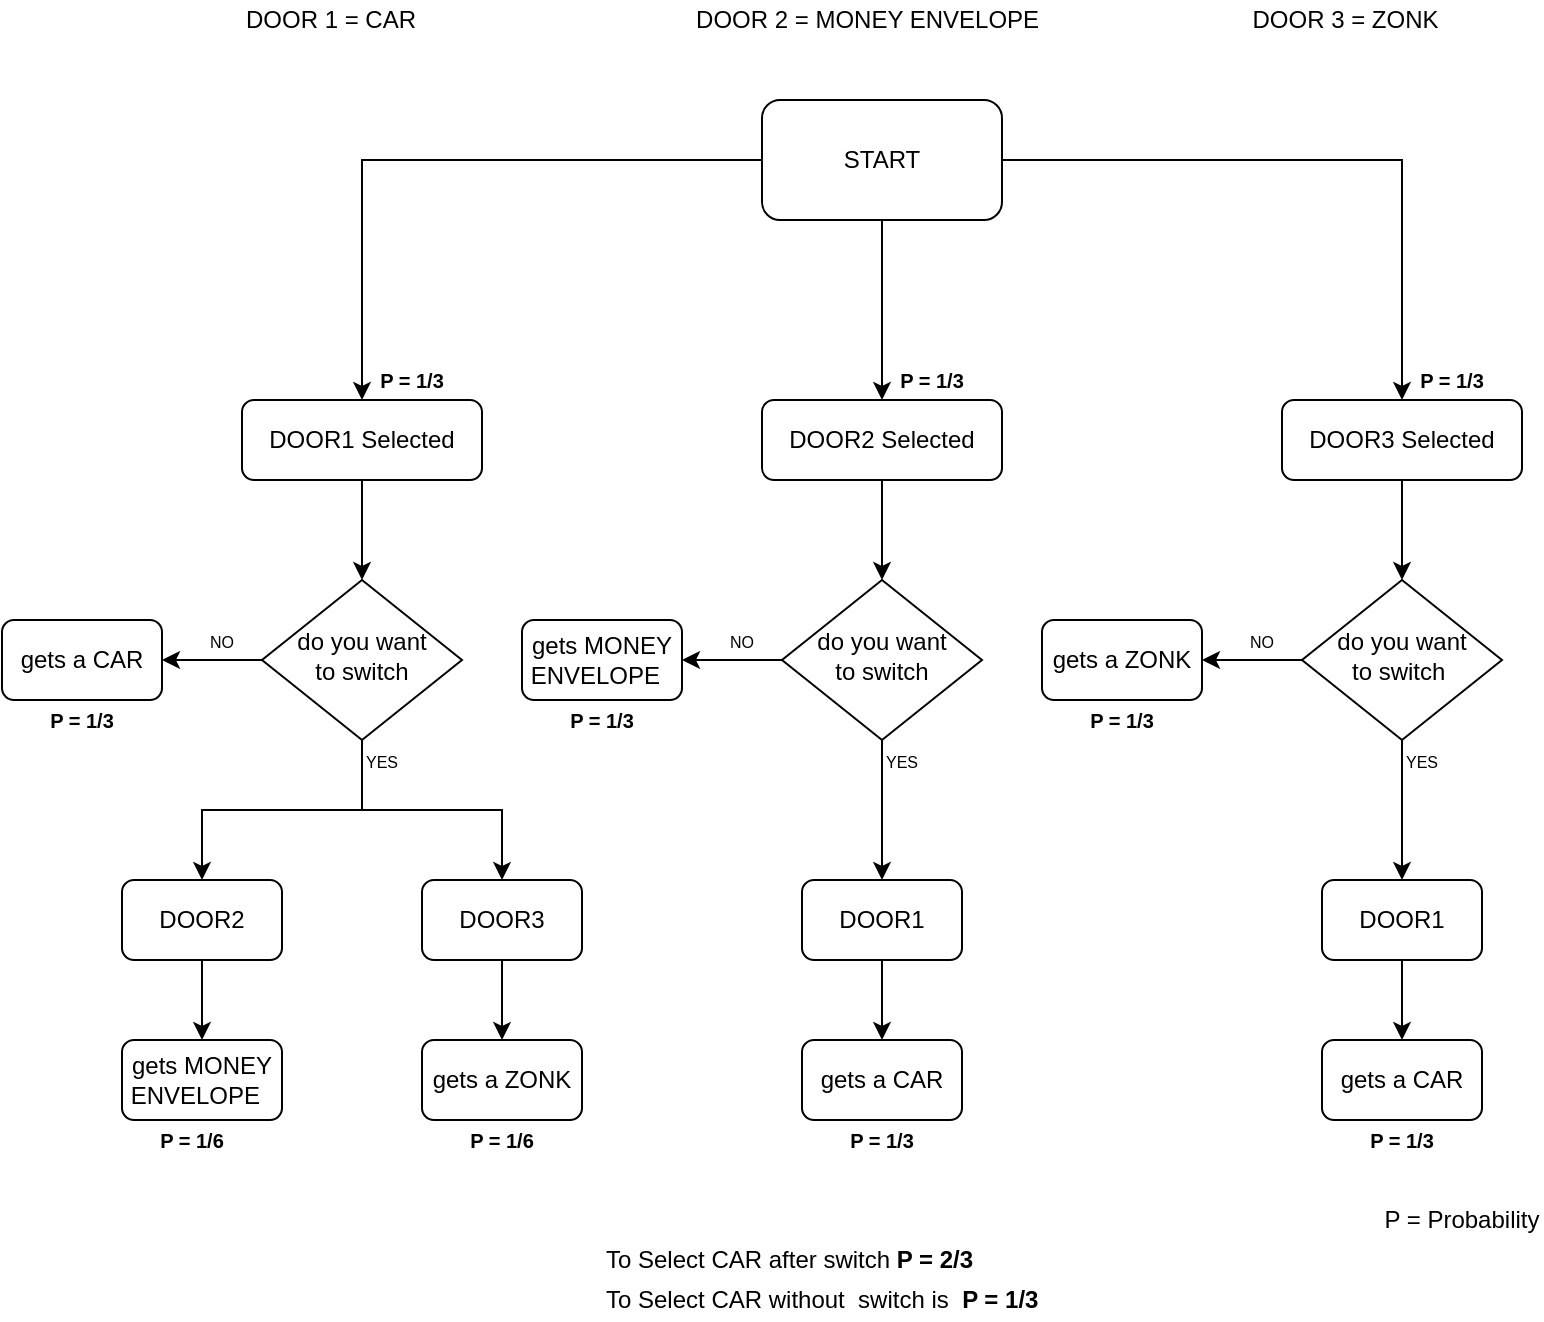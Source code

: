 <mxfile version="14.0.5" type="device"><diagram id="C5RBs43oDa-KdzZeNtuy" name="Page-1"><mxGraphModel dx="782" dy="1610" grid="1" gridSize="10" guides="1" tooltips="1" connect="1" arrows="1" fold="1" page="1" pageScale="1" pageWidth="827" pageHeight="1169" math="0" shadow="0"><root><mxCell id="WIyWlLk6GJQsqaUBKTNV-0"/><mxCell id="WIyWlLk6GJQsqaUBKTNV-1" parent="WIyWlLk6GJQsqaUBKTNV-0"/><mxCell id="8nJdmoqB74_OeT-BYvuU-17" value="" style="edgeStyle=orthogonalEdgeStyle;rounded=0;orthogonalLoop=1;jettySize=auto;html=1;" parent="WIyWlLk6GJQsqaUBKTNV-1" source="WIyWlLk6GJQsqaUBKTNV-3" target="WIyWlLk6GJQsqaUBKTNV-6" edge="1"><mxGeometry relative="1" as="geometry"/></mxCell><mxCell id="WIyWlLk6GJQsqaUBKTNV-3" value="DOOR1 Selected" style="rounded=1;whiteSpace=wrap;html=1;fontSize=12;glass=0;strokeWidth=1;shadow=0;" parent="WIyWlLk6GJQsqaUBKTNV-1" vertex="1"><mxGeometry x="160" y="-880" width="120" height="40" as="geometry"/></mxCell><mxCell id="8nJdmoqB74_OeT-BYvuU-24" value="" style="edgeStyle=orthogonalEdgeStyle;rounded=0;orthogonalLoop=1;jettySize=auto;html=1;" parent="WIyWlLk6GJQsqaUBKTNV-1" source="WIyWlLk6GJQsqaUBKTNV-6" target="8nJdmoqB74_OeT-BYvuU-23" edge="1"><mxGeometry relative="1" as="geometry"/></mxCell><mxCell id="8nJdmoqB74_OeT-BYvuU-33" value="" style="edgeStyle=orthogonalEdgeStyle;rounded=0;orthogonalLoop=1;jettySize=auto;html=1;" parent="WIyWlLk6GJQsqaUBKTNV-1" source="WIyWlLk6GJQsqaUBKTNV-6" target="8nJdmoqB74_OeT-BYvuU-32" edge="1"><mxGeometry relative="1" as="geometry"/></mxCell><mxCell id="8nJdmoqB74_OeT-BYvuU-35" style="edgeStyle=orthogonalEdgeStyle;rounded=0;orthogonalLoop=1;jettySize=auto;html=1;" parent="WIyWlLk6GJQsqaUBKTNV-1" source="WIyWlLk6GJQsqaUBKTNV-6" target="8nJdmoqB74_OeT-BYvuU-34" edge="1"><mxGeometry relative="1" as="geometry"/></mxCell><mxCell id="WIyWlLk6GJQsqaUBKTNV-6" value="&lt;font&gt;&lt;font style=&quot;font-size: 12px&quot;&gt;do you want&lt;br&gt;&amp;nbsp;to switch&amp;nbsp;&lt;/font&gt;&lt;br&gt;&lt;/font&gt;" style="rhombus;whiteSpace=wrap;html=1;shadow=0;fontFamily=Helvetica;fontSize=12;align=center;strokeWidth=1;spacing=6;spacingTop=-4;" parent="WIyWlLk6GJQsqaUBKTNV-1" vertex="1"><mxGeometry x="170" y="-790" width="100" height="80" as="geometry"/></mxCell><mxCell id="8nJdmoqB74_OeT-BYvuU-0" value="DOOR 1 = CAR&amp;nbsp; &amp;nbsp; &amp;nbsp; &amp;nbsp; &amp;nbsp; &amp;nbsp; &amp;nbsp; &amp;nbsp; &amp;nbsp; &amp;nbsp; &amp;nbsp; &amp;nbsp; &amp;nbsp; &amp;nbsp; &amp;nbsp; &amp;nbsp; &amp;nbsp; &amp;nbsp; &amp;nbsp; &amp;nbsp; &amp;nbsp; DOOR 2 = MONEY ENVELOPE&amp;nbsp; &amp;nbsp; &amp;nbsp; &amp;nbsp; &amp;nbsp; &amp;nbsp; &amp;nbsp; &amp;nbsp; &amp;nbsp; &amp;nbsp; &amp;nbsp; &amp;nbsp; &amp;nbsp; &amp;nbsp; &amp;nbsp; &amp;nbsp; DOOR 3 = ZONK" style="text;html=1;strokeColor=none;fillColor=none;align=left;verticalAlign=middle;whiteSpace=wrap;rounded=0;" parent="WIyWlLk6GJQsqaUBKTNV-1" vertex="1"><mxGeometry x="160" y="-1080" width="630" height="20" as="geometry"/></mxCell><mxCell id="8nJdmoqB74_OeT-BYvuU-23" value="gets a CAR" style="rounded=1;whiteSpace=wrap;html=1;fontSize=12;glass=0;strokeWidth=1;shadow=0;" parent="WIyWlLk6GJQsqaUBKTNV-1" vertex="1"><mxGeometry x="40" y="-770" width="80" height="40" as="geometry"/></mxCell><mxCell id="8nJdmoqB74_OeT-BYvuU-26" value="&lt;font style=&quot;font-size: 8px&quot;&gt;NO&lt;/font&gt;" style="text;html=1;strokeColor=none;fillColor=none;align=center;verticalAlign=middle;whiteSpace=wrap;rounded=0;" parent="WIyWlLk6GJQsqaUBKTNV-1" vertex="1"><mxGeometry x="130" y="-770" width="40" height="20" as="geometry"/></mxCell><mxCell id="8nJdmoqB74_OeT-BYvuU-40" value="" style="edgeStyle=orthogonalEdgeStyle;rounded=0;orthogonalLoop=1;jettySize=auto;html=1;" parent="WIyWlLk6GJQsqaUBKTNV-1" source="8nJdmoqB74_OeT-BYvuU-32" target="8nJdmoqB74_OeT-BYvuU-38" edge="1"><mxGeometry relative="1" as="geometry"/></mxCell><mxCell id="8nJdmoqB74_OeT-BYvuU-32" value="DOOR2" style="rounded=1;whiteSpace=wrap;html=1;fontSize=12;glass=0;strokeWidth=1;shadow=0;" parent="WIyWlLk6GJQsqaUBKTNV-1" vertex="1"><mxGeometry x="100" y="-640" width="80" height="40" as="geometry"/></mxCell><mxCell id="8nJdmoqB74_OeT-BYvuU-41" value="" style="edgeStyle=orthogonalEdgeStyle;rounded=0;orthogonalLoop=1;jettySize=auto;html=1;" parent="WIyWlLk6GJQsqaUBKTNV-1" source="8nJdmoqB74_OeT-BYvuU-34" target="8nJdmoqB74_OeT-BYvuU-39" edge="1"><mxGeometry relative="1" as="geometry"/></mxCell><mxCell id="8nJdmoqB74_OeT-BYvuU-34" value="DOOR3" style="rounded=1;whiteSpace=wrap;html=1;fontSize=12;glass=0;strokeWidth=1;shadow=0;" parent="WIyWlLk6GJQsqaUBKTNV-1" vertex="1"><mxGeometry x="250" y="-640" width="80" height="40" as="geometry"/></mxCell><mxCell id="8nJdmoqB74_OeT-BYvuU-37" value="&lt;font style=&quot;font-size: 8px&quot;&gt;YES&lt;/font&gt;" style="text;html=1;strokeColor=none;fillColor=none;align=center;verticalAlign=middle;whiteSpace=wrap;rounded=0;" parent="WIyWlLk6GJQsqaUBKTNV-1" vertex="1"><mxGeometry x="210" y="-710" width="40" height="20" as="geometry"/></mxCell><mxCell id="8nJdmoqB74_OeT-BYvuU-38" value="gets MONEY ENVELOPE&amp;nbsp;&amp;nbsp;" style="rounded=1;whiteSpace=wrap;html=1;fontSize=12;glass=0;strokeWidth=1;shadow=0;" parent="WIyWlLk6GJQsqaUBKTNV-1" vertex="1"><mxGeometry x="100" y="-560" width="80" height="40" as="geometry"/></mxCell><mxCell id="8nJdmoqB74_OeT-BYvuU-39" value="gets a ZONK" style="rounded=1;whiteSpace=wrap;html=1;fontSize=12;glass=0;strokeWidth=1;shadow=0;" parent="WIyWlLk6GJQsqaUBKTNV-1" vertex="1"><mxGeometry x="250" y="-560" width="80" height="40" as="geometry"/></mxCell><mxCell id="8nJdmoqB74_OeT-BYvuU-42" value="" style="edgeStyle=orthogonalEdgeStyle;rounded=0;orthogonalLoop=1;jettySize=auto;html=1;" parent="WIyWlLk6GJQsqaUBKTNV-1" source="8nJdmoqB74_OeT-BYvuU-43" target="8nJdmoqB74_OeT-BYvuU-47" edge="1"><mxGeometry relative="1" as="geometry"/></mxCell><mxCell id="8nJdmoqB74_OeT-BYvuU-43" value="DOOR2 Selected" style="rounded=1;whiteSpace=wrap;html=1;fontSize=12;glass=0;strokeWidth=1;shadow=0;" parent="WIyWlLk6GJQsqaUBKTNV-1" vertex="1"><mxGeometry x="420" y="-880" width="120" height="40" as="geometry"/></mxCell><mxCell id="8nJdmoqB74_OeT-BYvuU-44" value="" style="edgeStyle=orthogonalEdgeStyle;rounded=0;orthogonalLoop=1;jettySize=auto;html=1;" parent="WIyWlLk6GJQsqaUBKTNV-1" source="8nJdmoqB74_OeT-BYvuU-47" edge="1"><mxGeometry relative="1" as="geometry"><mxPoint x="380" y="-750" as="targetPoint"/></mxGeometry></mxCell><mxCell id="8nJdmoqB74_OeT-BYvuU-45" value="" style="edgeStyle=orthogonalEdgeStyle;rounded=0;orthogonalLoop=1;jettySize=auto;html=1;" parent="WIyWlLk6GJQsqaUBKTNV-1" source="8nJdmoqB74_OeT-BYvuU-47" target="8nJdmoqB74_OeT-BYvuU-51" edge="1"><mxGeometry relative="1" as="geometry"/></mxCell><mxCell id="8nJdmoqB74_OeT-BYvuU-47" value="&lt;font&gt;&lt;font style=&quot;font-size: 12px&quot;&gt;do you want&lt;br&gt;&amp;nbsp;to switch&amp;nbsp;&lt;/font&gt;&lt;br&gt;&lt;/font&gt;" style="rhombus;whiteSpace=wrap;html=1;shadow=0;fontFamily=Helvetica;fontSize=12;align=center;strokeWidth=1;spacing=6;spacingTop=-4;" parent="WIyWlLk6GJQsqaUBKTNV-1" vertex="1"><mxGeometry x="430" y="-790" width="100" height="80" as="geometry"/></mxCell><mxCell id="8nJdmoqB74_OeT-BYvuU-48" value="gets MONEY ENVELOPE&amp;nbsp;&amp;nbsp;" style="rounded=1;whiteSpace=wrap;html=1;fontSize=12;glass=0;strokeWidth=1;shadow=0;" parent="WIyWlLk6GJQsqaUBKTNV-1" vertex="1"><mxGeometry x="300" y="-770" width="80" height="40" as="geometry"/></mxCell><mxCell id="8nJdmoqB74_OeT-BYvuU-49" value="&lt;font style=&quot;font-size: 8px&quot;&gt;NO&lt;/font&gt;" style="text;html=1;strokeColor=none;fillColor=none;align=center;verticalAlign=middle;whiteSpace=wrap;rounded=0;" parent="WIyWlLk6GJQsqaUBKTNV-1" vertex="1"><mxGeometry x="390" y="-770" width="40" height="20" as="geometry"/></mxCell><mxCell id="8nJdmoqB74_OeT-BYvuU-50" value="" style="edgeStyle=orthogonalEdgeStyle;rounded=0;orthogonalLoop=1;jettySize=auto;html=1;" parent="WIyWlLk6GJQsqaUBKTNV-1" source="8nJdmoqB74_OeT-BYvuU-51" target="8nJdmoqB74_OeT-BYvuU-55" edge="1"><mxGeometry relative="1" as="geometry"/></mxCell><mxCell id="8nJdmoqB74_OeT-BYvuU-51" value="DOOR1" style="rounded=1;whiteSpace=wrap;html=1;fontSize=12;glass=0;strokeWidth=1;shadow=0;" parent="WIyWlLk6GJQsqaUBKTNV-1" vertex="1"><mxGeometry x="440" y="-640" width="80" height="40" as="geometry"/></mxCell><mxCell id="8nJdmoqB74_OeT-BYvuU-54" value="&lt;font style=&quot;font-size: 8px&quot;&gt;YES&lt;/font&gt;" style="text;html=1;strokeColor=none;fillColor=none;align=center;verticalAlign=middle;whiteSpace=wrap;rounded=0;" parent="WIyWlLk6GJQsqaUBKTNV-1" vertex="1"><mxGeometry x="470" y="-710" width="40" height="20" as="geometry"/></mxCell><mxCell id="8nJdmoqB74_OeT-BYvuU-55" value="gets a CAR" style="rounded=1;whiteSpace=wrap;html=1;fontSize=12;glass=0;strokeWidth=1;shadow=0;" parent="WIyWlLk6GJQsqaUBKTNV-1" vertex="1"><mxGeometry x="440" y="-560" width="80" height="40" as="geometry"/></mxCell><mxCell id="8nJdmoqB74_OeT-BYvuU-72" value="" style="edgeStyle=orthogonalEdgeStyle;rounded=0;orthogonalLoop=1;jettySize=auto;html=1;" parent="WIyWlLk6GJQsqaUBKTNV-1" source="8nJdmoqB74_OeT-BYvuU-73" target="8nJdmoqB74_OeT-BYvuU-77" edge="1"><mxGeometry relative="1" as="geometry"/></mxCell><mxCell id="8nJdmoqB74_OeT-BYvuU-73" value="DOOR3 Selected" style="rounded=1;whiteSpace=wrap;html=1;fontSize=12;glass=0;strokeWidth=1;shadow=0;" parent="WIyWlLk6GJQsqaUBKTNV-1" vertex="1"><mxGeometry x="680" y="-880" width="120" height="40" as="geometry"/></mxCell><mxCell id="8nJdmoqB74_OeT-BYvuU-74" value="" style="edgeStyle=orthogonalEdgeStyle;rounded=0;orthogonalLoop=1;jettySize=auto;html=1;" parent="WIyWlLk6GJQsqaUBKTNV-1" source="8nJdmoqB74_OeT-BYvuU-77" target="8nJdmoqB74_OeT-BYvuU-78" edge="1"><mxGeometry relative="1" as="geometry"/></mxCell><mxCell id="8nJdmoqB74_OeT-BYvuU-75" value="" style="edgeStyle=orthogonalEdgeStyle;rounded=0;orthogonalLoop=1;jettySize=auto;html=1;" parent="WIyWlLk6GJQsqaUBKTNV-1" source="8nJdmoqB74_OeT-BYvuU-77" target="8nJdmoqB74_OeT-BYvuU-81" edge="1"><mxGeometry relative="1" as="geometry"/></mxCell><mxCell id="8nJdmoqB74_OeT-BYvuU-77" value="&lt;font&gt;&lt;font style=&quot;font-size: 12px&quot;&gt;do you want &lt;br&gt;to switch&amp;nbsp;&lt;/font&gt;&lt;br&gt;&lt;/font&gt;" style="rhombus;whiteSpace=wrap;html=1;shadow=0;fontFamily=Helvetica;fontSize=12;align=center;strokeWidth=1;spacing=6;spacingTop=-4;" parent="WIyWlLk6GJQsqaUBKTNV-1" vertex="1"><mxGeometry x="690" y="-790" width="100" height="80" as="geometry"/></mxCell><mxCell id="8nJdmoqB74_OeT-BYvuU-78" value="gets a ZONK" style="rounded=1;whiteSpace=wrap;html=1;fontSize=12;glass=0;strokeWidth=1;shadow=0;" parent="WIyWlLk6GJQsqaUBKTNV-1" vertex="1"><mxGeometry x="560" y="-770" width="80" height="40" as="geometry"/></mxCell><mxCell id="8nJdmoqB74_OeT-BYvuU-79" value="&lt;font style=&quot;font-size: 8px&quot;&gt;NO&lt;/font&gt;" style="text;html=1;strokeColor=none;fillColor=none;align=center;verticalAlign=middle;whiteSpace=wrap;rounded=0;" parent="WIyWlLk6GJQsqaUBKTNV-1" vertex="1"><mxGeometry x="650" y="-770" width="40" height="20" as="geometry"/></mxCell><mxCell id="8nJdmoqB74_OeT-BYvuU-80" value="" style="edgeStyle=orthogonalEdgeStyle;rounded=0;orthogonalLoop=1;jettySize=auto;html=1;" parent="WIyWlLk6GJQsqaUBKTNV-1" source="8nJdmoqB74_OeT-BYvuU-81" target="8nJdmoqB74_OeT-BYvuU-85" edge="1"><mxGeometry relative="1" as="geometry"/></mxCell><mxCell id="8nJdmoqB74_OeT-BYvuU-81" value="DOOR1" style="rounded=1;whiteSpace=wrap;html=1;fontSize=12;glass=0;strokeWidth=1;shadow=0;" parent="WIyWlLk6GJQsqaUBKTNV-1" vertex="1"><mxGeometry x="700" y="-640" width="80" height="40" as="geometry"/></mxCell><mxCell id="8nJdmoqB74_OeT-BYvuU-84" value="&lt;font style=&quot;font-size: 8px&quot;&gt;YES&lt;/font&gt;" style="text;html=1;strokeColor=none;fillColor=none;align=center;verticalAlign=middle;whiteSpace=wrap;rounded=0;" parent="WIyWlLk6GJQsqaUBKTNV-1" vertex="1"><mxGeometry x="730" y="-710" width="40" height="20" as="geometry"/></mxCell><mxCell id="8nJdmoqB74_OeT-BYvuU-85" value="gets a CAR" style="rounded=1;whiteSpace=wrap;html=1;fontSize=12;glass=0;strokeWidth=1;shadow=0;" parent="WIyWlLk6GJQsqaUBKTNV-1" vertex="1"><mxGeometry x="700" y="-560" width="80" height="40" as="geometry"/></mxCell><mxCell id="8nJdmoqB74_OeT-BYvuU-90" value="" style="edgeStyle=orthogonalEdgeStyle;rounded=0;orthogonalLoop=1;jettySize=auto;html=1;" parent="WIyWlLk6GJQsqaUBKTNV-1" source="8nJdmoqB74_OeT-BYvuU-88" target="8nJdmoqB74_OeT-BYvuU-43" edge="1"><mxGeometry relative="1" as="geometry"/></mxCell><mxCell id="8nJdmoqB74_OeT-BYvuU-91" style="edgeStyle=orthogonalEdgeStyle;rounded=0;orthogonalLoop=1;jettySize=auto;html=1;" parent="WIyWlLk6GJQsqaUBKTNV-1" source="8nJdmoqB74_OeT-BYvuU-88" target="8nJdmoqB74_OeT-BYvuU-73" edge="1"><mxGeometry relative="1" as="geometry"/></mxCell><mxCell id="8nJdmoqB74_OeT-BYvuU-92" style="edgeStyle=orthogonalEdgeStyle;rounded=0;orthogonalLoop=1;jettySize=auto;html=1;" parent="WIyWlLk6GJQsqaUBKTNV-1" source="8nJdmoqB74_OeT-BYvuU-88" target="WIyWlLk6GJQsqaUBKTNV-3" edge="1"><mxGeometry relative="1" as="geometry"/></mxCell><mxCell id="8nJdmoqB74_OeT-BYvuU-88" value="" style="rounded=1;whiteSpace=wrap;html=1;" parent="WIyWlLk6GJQsqaUBKTNV-1" vertex="1"><mxGeometry x="420" y="-1030" width="120" height="60" as="geometry"/></mxCell><mxCell id="8nJdmoqB74_OeT-BYvuU-89" value="START" style="text;html=1;strokeColor=none;fillColor=none;align=center;verticalAlign=middle;whiteSpace=wrap;rounded=0;" parent="WIyWlLk6GJQsqaUBKTNV-1" vertex="1"><mxGeometry x="460" y="-1010" width="40" height="20" as="geometry"/></mxCell><mxCell id="8nJdmoqB74_OeT-BYvuU-93" value="&lt;font style=&quot;font-size: 10px&quot;&gt;&lt;b&gt;P = 1/3&lt;/b&gt;&lt;/font&gt;" style="text;html=1;strokeColor=none;fillColor=none;align=center;verticalAlign=middle;whiteSpace=wrap;rounded=0;" parent="WIyWlLk6GJQsqaUBKTNV-1" vertex="1"><mxGeometry x="55" y="-730" width="50" height="20" as="geometry"/></mxCell><mxCell id="8nJdmoqB74_OeT-BYvuU-94" value="&lt;font style=&quot;font-size: 10px&quot;&gt;&lt;b&gt;P = 1/3&lt;/b&gt;&lt;/font&gt;" style="text;html=1;strokeColor=none;fillColor=none;align=center;verticalAlign=middle;whiteSpace=wrap;rounded=0;" parent="WIyWlLk6GJQsqaUBKTNV-1" vertex="1"><mxGeometry x="315" y="-730" width="50" height="20" as="geometry"/></mxCell><mxCell id="8nJdmoqB74_OeT-BYvuU-95" value="&lt;font style=&quot;font-size: 10px&quot;&gt;&lt;b&gt;P = 1/3&lt;/b&gt;&lt;/font&gt;" style="text;html=1;strokeColor=none;fillColor=none;align=center;verticalAlign=middle;whiteSpace=wrap;rounded=0;" parent="WIyWlLk6GJQsqaUBKTNV-1" vertex="1"><mxGeometry x="575" y="-730" width="50" height="20" as="geometry"/></mxCell><mxCell id="8nJdmoqB74_OeT-BYvuU-96" value="&lt;font style=&quot;font-size: 10px&quot;&gt;&lt;b&gt;P = 1/6&lt;/b&gt;&lt;/font&gt;" style="text;html=1;strokeColor=none;fillColor=none;align=center;verticalAlign=middle;whiteSpace=wrap;rounded=0;" parent="WIyWlLk6GJQsqaUBKTNV-1" vertex="1"><mxGeometry x="110" y="-520" width="50" height="20" as="geometry"/></mxCell><mxCell id="8nJdmoqB74_OeT-BYvuU-97" value="&lt;font style=&quot;font-size: 10px&quot;&gt;&lt;b&gt;P = 1/6&lt;/b&gt;&lt;/font&gt;" style="text;html=1;strokeColor=none;fillColor=none;align=center;verticalAlign=middle;whiteSpace=wrap;rounded=0;" parent="WIyWlLk6GJQsqaUBKTNV-1" vertex="1"><mxGeometry x="265" y="-520" width="50" height="20" as="geometry"/></mxCell><mxCell id="8nJdmoqB74_OeT-BYvuU-98" value="&lt;font style=&quot;font-size: 10px&quot;&gt;&lt;b&gt;P = 1/3&lt;/b&gt;&lt;/font&gt;" style="text;html=1;strokeColor=none;fillColor=none;align=center;verticalAlign=middle;whiteSpace=wrap;rounded=0;" parent="WIyWlLk6GJQsqaUBKTNV-1" vertex="1"><mxGeometry x="455" y="-520" width="50" height="20" as="geometry"/></mxCell><mxCell id="8nJdmoqB74_OeT-BYvuU-100" value="&lt;font style=&quot;font-size: 10px&quot;&gt;&lt;b&gt;P = 1/3&lt;/b&gt;&lt;/font&gt;" style="text;html=1;strokeColor=none;fillColor=none;align=center;verticalAlign=middle;whiteSpace=wrap;rounded=0;" parent="WIyWlLk6GJQsqaUBKTNV-1" vertex="1"><mxGeometry x="715" y="-520" width="50" height="20" as="geometry"/></mxCell><mxCell id="8nJdmoqB74_OeT-BYvuU-102" value="P = Probability" style="text;html=1;strokeColor=none;fillColor=none;align=center;verticalAlign=middle;whiteSpace=wrap;rounded=0;" parent="WIyWlLk6GJQsqaUBKTNV-1" vertex="1"><mxGeometry x="730" y="-480" width="80" height="20" as="geometry"/></mxCell><mxCell id="L60LS2miqydECKRrsrVd-1" value="To Select CAR after switch&amp;nbsp;&lt;b&gt;P = 2/3&lt;/b&gt;" style="text;html=1;strokeColor=none;fillColor=none;align=left;verticalAlign=middle;whiteSpace=wrap;rounded=0;" parent="WIyWlLk6GJQsqaUBKTNV-1" vertex="1"><mxGeometry x="340" y="-460" width="310" height="20" as="geometry"/></mxCell><mxCell id="viKfzSrFsf-5FX9NULwY-0" value="&lt;font style=&quot;font-size: 10px&quot;&gt;&lt;b&gt;P = 1/3&lt;/b&gt;&lt;/font&gt;" style="text;html=1;strokeColor=none;fillColor=none;align=center;verticalAlign=middle;whiteSpace=wrap;rounded=0;" vertex="1" parent="WIyWlLk6GJQsqaUBKTNV-1"><mxGeometry x="220" y="-900" width="50" height="20" as="geometry"/></mxCell><mxCell id="viKfzSrFsf-5FX9NULwY-1" value="&lt;font style=&quot;font-size: 10px&quot;&gt;&lt;b&gt;P = 1/3&lt;/b&gt;&lt;/font&gt;" style="text;html=1;strokeColor=none;fillColor=none;align=center;verticalAlign=middle;whiteSpace=wrap;rounded=0;" vertex="1" parent="WIyWlLk6GJQsqaUBKTNV-1"><mxGeometry x="480" y="-900" width="50" height="20" as="geometry"/></mxCell><mxCell id="viKfzSrFsf-5FX9NULwY-2" value="&lt;font style=&quot;font-size: 10px&quot;&gt;&lt;b&gt;P = 1/3&lt;/b&gt;&lt;/font&gt;" style="text;html=1;strokeColor=none;fillColor=none;align=center;verticalAlign=middle;whiteSpace=wrap;rounded=0;" vertex="1" parent="WIyWlLk6GJQsqaUBKTNV-1"><mxGeometry x="740" y="-900" width="50" height="20" as="geometry"/></mxCell><mxCell id="viKfzSrFsf-5FX9NULwY-3" value="To Select CAR without&amp;nbsp; switch is&amp;nbsp;&amp;nbsp;&lt;b&gt;P = 1/3&lt;/b&gt;" style="text;html=1;strokeColor=none;fillColor=none;align=left;verticalAlign=middle;whiteSpace=wrap;rounded=0;" vertex="1" parent="WIyWlLk6GJQsqaUBKTNV-1"><mxGeometry x="340" y="-440" width="310" height="20" as="geometry"/></mxCell></root></mxGraphModel></diagram></mxfile>